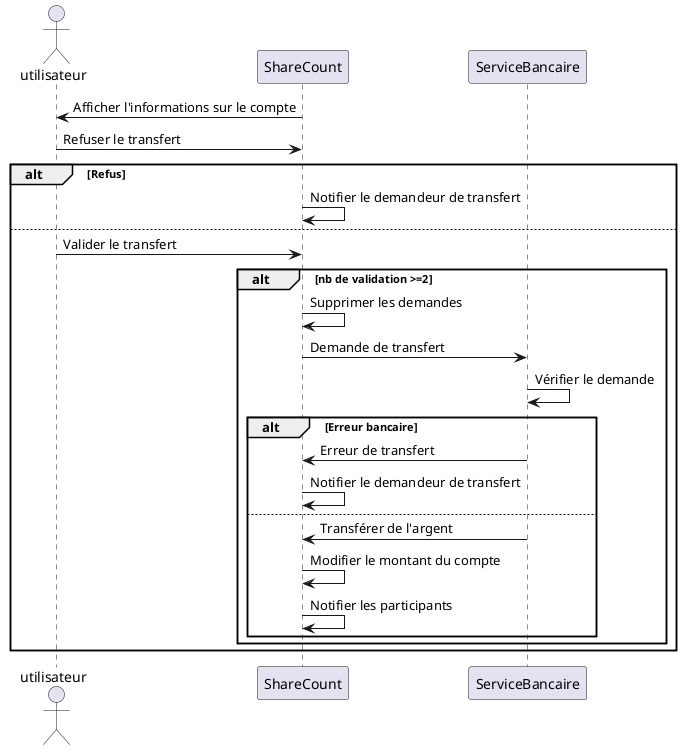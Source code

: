 @startuml  Valider un transfert d’argent

actor utilisateur as u
participant ShareCount as sc
participant ServiceBancaire as sb

sc -> u : Afficher l'informations sur le compte

u -> sc : Refuser le transfert
alt Refus
sc -> sc : Notifier le demandeur de transfert
else

u -> sc : Valider le transfert

alt nb de validation >=2
sc -> sc : Supprimer les demandes
sc -> sb : Demande de transfert
sb -> sb : Vérifier le demande

alt Erreur bancaire
sb -> sc : Erreur de transfert
sc -> sc : Notifier le demandeur de transfert
else
sb -> sc : Transférer de l'argent
sc -> sc : Modifier le montant du compte
sc -> sc : Notifier les participants


end
end
end


@enduml